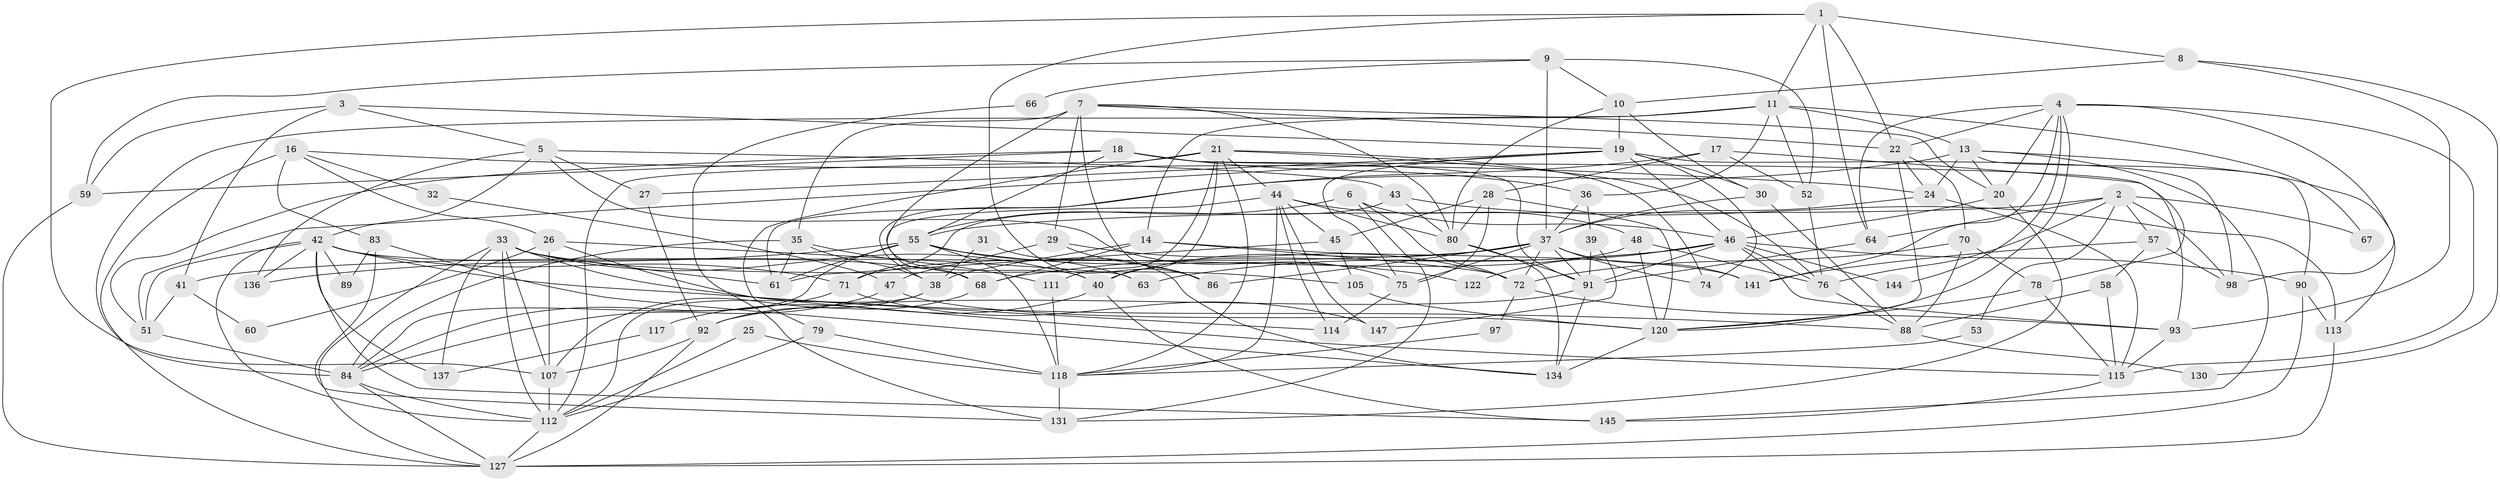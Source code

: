 // original degree distribution, {6: 0.08108108108108109, 5: 0.13513513513513514, 4: 0.3310810810810811, 2: 0.12837837837837837, 3: 0.2635135135135135, 7: 0.033783783783783786, 8: 0.02027027027027027, 10: 0.006756756756756757}
// Generated by graph-tools (version 1.1) at 2025/41/03/06/25 10:41:58]
// undirected, 99 vertices, 244 edges
graph export_dot {
graph [start="1"]
  node [color=gray90,style=filled];
  1;
  2 [super="+85"];
  3;
  4 [super="+128"];
  5 [super="+12"];
  6;
  7 [super="+108"];
  8;
  9;
  10 [super="+23"];
  11 [super="+95"];
  13 [super="+15"];
  14;
  16 [super="+96"];
  17 [super="+69"];
  18 [super="+94"];
  19 [super="+73"];
  20 [super="+132"];
  21 [super="+54"];
  22 [super="+121"];
  24 [super="+62"];
  25;
  26;
  27;
  28 [super="+138"];
  29 [super="+34"];
  30 [super="+87"];
  31;
  32;
  33 [super="+101"];
  35;
  36;
  37 [super="+116"];
  38 [super="+129"];
  39;
  40 [super="+82"];
  41 [super="+65"];
  42 [super="+77"];
  43;
  44 [super="+135"];
  45 [super="+50"];
  46 [super="+49"];
  47 [super="+109"];
  48;
  51 [super="+139"];
  52 [super="+56"];
  53;
  55 [super="+126"];
  57;
  58;
  59 [super="+102"];
  60;
  61 [super="+119"];
  63;
  64 [super="+81"];
  66;
  67;
  68 [super="+124"];
  70;
  71 [super="+99"];
  72 [super="+110"];
  74;
  75;
  76 [super="+104"];
  78;
  79;
  80;
  83;
  84 [super="+148"];
  86;
  88 [super="+100"];
  89;
  90;
  91 [super="+103"];
  92;
  93 [super="+106"];
  97;
  98;
  105;
  107 [super="+143"];
  111;
  112 [super="+133"];
  113;
  114;
  115 [super="+142"];
  117;
  118 [super="+125"];
  120 [super="+123"];
  122;
  127 [super="+140"];
  130;
  131 [super="+146"];
  134;
  136;
  137;
  141;
  144;
  145;
  147;
  1 -- 8;
  1 -- 107;
  1 -- 86;
  1 -- 64;
  1 -- 22;
  1 -- 11;
  2 -- 53;
  2 -- 67;
  2 -- 98;
  2 -- 55;
  2 -- 64;
  2 -- 57;
  2 -- 76;
  3 -- 59;
  3 -- 19;
  3 -- 5;
  3 -- 41;
  4 -- 141;
  4 -- 144;
  4 -- 22;
  4 -- 64;
  4 -- 98;
  4 -- 115;
  4 -- 120;
  4 -- 20;
  5 -- 43;
  5 -- 27;
  5 -- 136;
  5 -- 75;
  5 -- 42;
  6 -- 72;
  6 -- 55;
  6 -- 46;
  6 -- 131;
  7 -- 80;
  7 -- 35;
  7 -- 40;
  7 -- 20;
  7 -- 22;
  7 -- 86;
  7 -- 29 [weight=2];
  8 -- 93;
  8 -- 130;
  8 -- 10;
  9 -- 59;
  9 -- 52;
  9 -- 37;
  9 -- 66;
  9 -- 10;
  10 -- 30;
  10 -- 80;
  10 -- 19;
  11 -- 36;
  11 -- 84;
  11 -- 67;
  11 -- 13;
  11 -- 14;
  11 -- 52;
  13 -- 61;
  13 -- 20;
  13 -- 113;
  13 -- 24;
  13 -- 145;
  13 -- 90;
  14 -- 141;
  14 -- 72;
  14 -- 38;
  14 -- 68;
  16 -- 83;
  16 -- 127;
  16 -- 24;
  16 -- 26;
  16 -- 32;
  17 -- 38;
  17 -- 28;
  17 -- 52;
  17 -- 78;
  18 -- 93;
  18 -- 36;
  18 -- 55;
  18 -- 91;
  18 -- 59;
  18 -- 51;
  19 -- 98;
  19 -- 46;
  19 -- 51;
  19 -- 74;
  19 -- 75;
  19 -- 27;
  19 -- 30;
  20 -- 131;
  20 -- 46;
  21 -- 74;
  21 -- 79;
  21 -- 40;
  21 -- 118;
  21 -- 44;
  21 -- 111;
  21 -- 76;
  21 -- 112;
  22 -- 70;
  22 -- 120;
  22 -- 24;
  24 -- 115;
  24 -- 37;
  25 -- 112;
  25 -- 118;
  26 -- 107;
  26 -- 63;
  26 -- 60;
  26 -- 115;
  27 -- 92;
  28 -- 80;
  28 -- 120;
  28 -- 75;
  28 -- 45;
  29 -- 72;
  29 -- 47;
  29 -- 86;
  30 -- 88;
  30 -- 37;
  31 -- 134;
  31 -- 38;
  32 -- 47;
  33 -- 114;
  33 -- 112;
  33 -- 137;
  33 -- 105;
  33 -- 127;
  33 -- 107;
  33 -- 61;
  33 -- 40;
  35 -- 84;
  35 -- 38;
  35 -- 111;
  35 -- 61;
  36 -- 39;
  36 -- 37;
  37 -- 41;
  37 -- 74;
  37 -- 141;
  37 -- 91;
  37 -- 86;
  37 -- 40;
  37 -- 75;
  37 -- 72;
  38 -- 107;
  38 -- 112;
  39 -- 147;
  39 -- 91;
  40 -- 145;
  40 -- 117;
  41 -- 60;
  41 -- 51;
  42 -- 136;
  42 -- 112;
  42 -- 51;
  42 -- 71;
  42 -- 88;
  42 -- 89;
  42 -- 137;
  42 -- 145;
  42 -- 68;
  43 -- 113;
  43 -- 80;
  43 -- 71;
  44 -- 114;
  44 -- 118 [weight=2];
  44 -- 48;
  44 -- 80;
  44 -- 147;
  44 -- 45;
  44 -- 68;
  45 -- 105;
  45 -- 61;
  46 -- 63;
  46 -- 76;
  46 -- 144;
  46 -- 91;
  46 -- 122;
  46 -- 90;
  46 -- 93;
  46 -- 68;
  47 -- 84;
  47 -- 120;
  48 -- 76;
  48 -- 120;
  48 -- 71;
  51 -- 84;
  52 -- 76;
  53 -- 118;
  55 -- 61;
  55 -- 136;
  55 -- 122;
  55 -- 63;
  55 -- 84;
  55 -- 118;
  57 -- 141;
  57 -- 58;
  57 -- 98;
  58 -- 88;
  58 -- 115;
  59 -- 127;
  64 -- 91;
  66 -- 131;
  68 -- 92;
  70 -- 78;
  70 -- 72;
  70 -- 88;
  71 -- 147;
  71 -- 84;
  72 -- 97;
  72 -- 93;
  75 -- 114;
  76 -- 88;
  78 -- 120;
  78 -- 115;
  79 -- 112;
  79 -- 118;
  80 -- 91;
  80 -- 134;
  83 -- 134;
  83 -- 89;
  83 -- 131;
  84 -- 112;
  84 -- 127;
  88 -- 130;
  90 -- 127;
  90 -- 113;
  91 -- 92;
  91 -- 134;
  92 -- 127;
  92 -- 107;
  93 -- 115;
  97 -- 118;
  105 -- 120;
  107 -- 112;
  111 -- 118;
  112 -- 127;
  113 -- 127;
  115 -- 145;
  117 -- 137;
  118 -- 131;
  120 -- 134;
}
